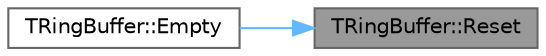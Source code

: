 digraph "TRingBuffer::Reset"
{
 // INTERACTIVE_SVG=YES
 // LATEX_PDF_SIZE
  bgcolor="transparent";
  edge [fontname=Helvetica,fontsize=10,labelfontname=Helvetica,labelfontsize=10];
  node [fontname=Helvetica,fontsize=10,shape=box,height=0.2,width=0.4];
  rankdir="RL";
  Node1 [id="Node000001",label="TRingBuffer::Reset",height=0.2,width=0.4,color="gray40", fillcolor="grey60", style="filled", fontcolor="black",tooltip="Empty the RingBuffer, destructing any elements in the RingBuffer but not releasing the RingBuffer's s..."];
  Node1 -> Node2 [id="edge1_Node000001_Node000002",dir="back",color="steelblue1",style="solid",tooltip=" "];
  Node2 [id="Node000002",label="TRingBuffer::Empty",height=0.2,width=0.4,color="grey40", fillcolor="white", style="filled",URL="$d7/d46/classTRingBuffer.html#aea0fa9d59080cf35c96efe1a7639dd41",tooltip="Empty the RingBuffer, destructing any elements and releasing the RingBuffer's storage."];
}

